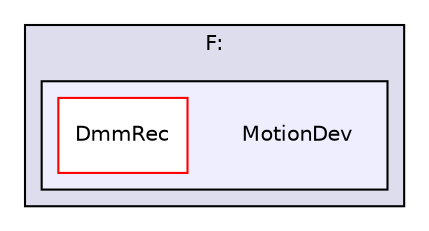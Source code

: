 digraph "F:/MotionDev" {
  compound=true
  node [ fontsize="10", fontname="Helvetica"];
  edge [ labelfontsize="10", labelfontname="Helvetica"];
  subgraph clusterdir_3a581ba30d25676e4b797b1f96d53b45 {
    graph [ bgcolor="#ddddee", pencolor="black", label="F:" fontname="Helvetica", fontsize="10", URL="dir_3a581ba30d25676e4b797b1f96d53b45.html"]
  subgraph clusterdir_6663cb40ff6a6f6119578196c88a3a60 {
    graph [ bgcolor="#eeeeff", pencolor="black", label="" URL="dir_6663cb40ff6a6f6119578196c88a3a60.html"];
    dir_6663cb40ff6a6f6119578196c88a3a60 [shape=plaintext label="MotionDev"];
    dir_1f450d7d3ffb08102543619598de4abe [shape=box label="DmmRec" color="red" fillcolor="white" style="filled" URL="dir_1f450d7d3ffb08102543619598de4abe.html"];
  }
  }
}
